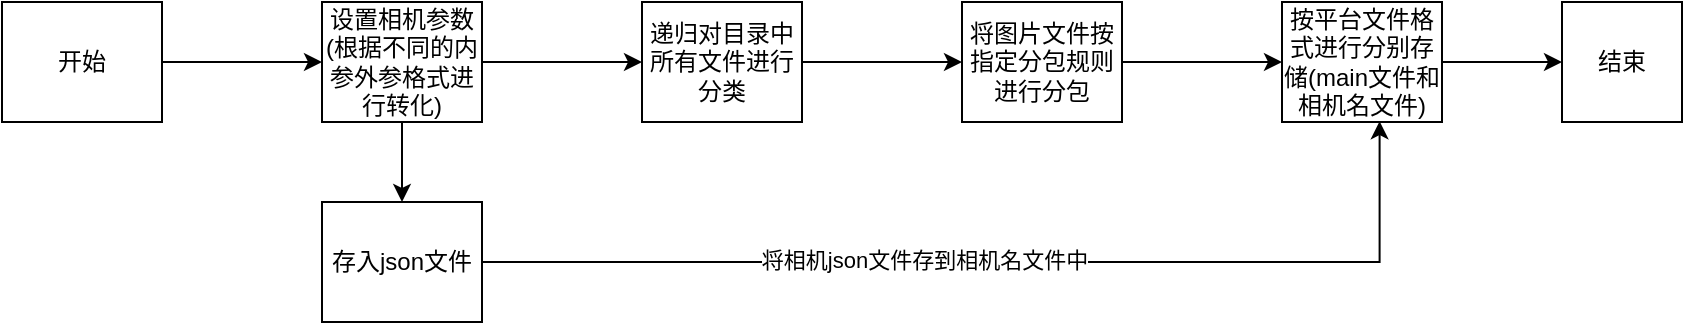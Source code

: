 <mxfile version="24.3.0" type="github">
  <diagram name="第 1 页" id="FDKHMECp9yHYC-I6jjyp">
    <mxGraphModel dx="1050" dy="522" grid="1" gridSize="10" guides="1" tooltips="1" connect="1" arrows="1" fold="1" page="1" pageScale="1" pageWidth="827" pageHeight="1169" math="0" shadow="0">
      <root>
        <mxCell id="0" />
        <mxCell id="1" parent="0" />
        <mxCell id="Y_BCqemooSV_bznGF9cX-3" value="" style="edgeStyle=orthogonalEdgeStyle;rounded=0;orthogonalLoop=1;jettySize=auto;html=1;" edge="1" parent="1" source="Y_BCqemooSV_bznGF9cX-1" target="Y_BCqemooSV_bznGF9cX-2">
          <mxGeometry relative="1" as="geometry" />
        </mxCell>
        <mxCell id="Y_BCqemooSV_bznGF9cX-1" value="开始" style="rounded=0;whiteSpace=wrap;html=1;" vertex="1" parent="1">
          <mxGeometry x="10" y="180" width="80" height="60" as="geometry" />
        </mxCell>
        <mxCell id="Y_BCqemooSV_bznGF9cX-5" value="" style="edgeStyle=orthogonalEdgeStyle;rounded=0;orthogonalLoop=1;jettySize=auto;html=1;" edge="1" parent="1" source="Y_BCqemooSV_bznGF9cX-2" target="Y_BCqemooSV_bznGF9cX-4">
          <mxGeometry relative="1" as="geometry" />
        </mxCell>
        <mxCell id="Y_BCqemooSV_bznGF9cX-7" value="" style="edgeStyle=orthogonalEdgeStyle;rounded=0;orthogonalLoop=1;jettySize=auto;html=1;" edge="1" parent="1" source="Y_BCqemooSV_bznGF9cX-2" target="Y_BCqemooSV_bznGF9cX-6">
          <mxGeometry relative="1" as="geometry" />
        </mxCell>
        <mxCell id="Y_BCqemooSV_bznGF9cX-2" value="设置相机参数(根据不同的内参外参格式进行转化)" style="rounded=0;whiteSpace=wrap;html=1;" vertex="1" parent="1">
          <mxGeometry x="170" y="180" width="80" height="60" as="geometry" />
        </mxCell>
        <mxCell id="Y_BCqemooSV_bznGF9cX-9" value="" style="edgeStyle=orthogonalEdgeStyle;rounded=0;orthogonalLoop=1;jettySize=auto;html=1;" edge="1" parent="1" source="Y_BCqemooSV_bznGF9cX-4" target="Y_BCqemooSV_bznGF9cX-8">
          <mxGeometry relative="1" as="geometry" />
        </mxCell>
        <mxCell id="Y_BCqemooSV_bznGF9cX-4" value="递归对目录中所有文件进行分类" style="rounded=0;whiteSpace=wrap;html=1;" vertex="1" parent="1">
          <mxGeometry x="330" y="180" width="80" height="60" as="geometry" />
        </mxCell>
        <mxCell id="Y_BCqemooSV_bznGF9cX-6" value="存入json文件" style="rounded=0;whiteSpace=wrap;html=1;" vertex="1" parent="1">
          <mxGeometry x="170" y="280" width="80" height="60" as="geometry" />
        </mxCell>
        <mxCell id="Y_BCqemooSV_bznGF9cX-11" value="" style="edgeStyle=orthogonalEdgeStyle;rounded=0;orthogonalLoop=1;jettySize=auto;html=1;" edge="1" parent="1" source="Y_BCqemooSV_bznGF9cX-8" target="Y_BCqemooSV_bznGF9cX-10">
          <mxGeometry relative="1" as="geometry" />
        </mxCell>
        <mxCell id="Y_BCqemooSV_bznGF9cX-8" value="将图片文件按指定分包规则进行分包" style="rounded=0;whiteSpace=wrap;html=1;" vertex="1" parent="1">
          <mxGeometry x="490" y="180" width="80" height="60" as="geometry" />
        </mxCell>
        <mxCell id="Y_BCqemooSV_bznGF9cX-15" value="" style="edgeStyle=orthogonalEdgeStyle;rounded=0;orthogonalLoop=1;jettySize=auto;html=1;" edge="1" parent="1" source="Y_BCqemooSV_bznGF9cX-10" target="Y_BCqemooSV_bznGF9cX-14">
          <mxGeometry relative="1" as="geometry" />
        </mxCell>
        <mxCell id="Y_BCqemooSV_bznGF9cX-10" value="按平台文件格式进行分别存储(main文件和相机名文件)" style="rounded=0;whiteSpace=wrap;html=1;" vertex="1" parent="1">
          <mxGeometry x="650" y="180" width="80" height="60" as="geometry" />
        </mxCell>
        <mxCell id="Y_BCqemooSV_bznGF9cX-14" value="结束" style="whiteSpace=wrap;html=1;rounded=0;" vertex="1" parent="1">
          <mxGeometry x="790" y="180" width="60" height="60" as="geometry" />
        </mxCell>
        <mxCell id="Y_BCqemooSV_bznGF9cX-16" style="edgeStyle=orthogonalEdgeStyle;rounded=0;orthogonalLoop=1;jettySize=auto;html=1;exitX=1;exitY=0.5;exitDx=0;exitDy=0;entryX=0.61;entryY=0.993;entryDx=0;entryDy=0;entryPerimeter=0;" edge="1" parent="1" source="Y_BCqemooSV_bznGF9cX-6" target="Y_BCqemooSV_bznGF9cX-10">
          <mxGeometry relative="1" as="geometry" />
        </mxCell>
        <mxCell id="Y_BCqemooSV_bznGF9cX-17" value="将相机json文件存到相机名文件中" style="edgeLabel;html=1;align=center;verticalAlign=middle;resizable=0;points=[];" vertex="1" connectable="0" parent="Y_BCqemooSV_bznGF9cX-16">
          <mxGeometry x="-0.149" y="1" relative="1" as="geometry">
            <mxPoint as="offset" />
          </mxGeometry>
        </mxCell>
      </root>
    </mxGraphModel>
  </diagram>
</mxfile>
